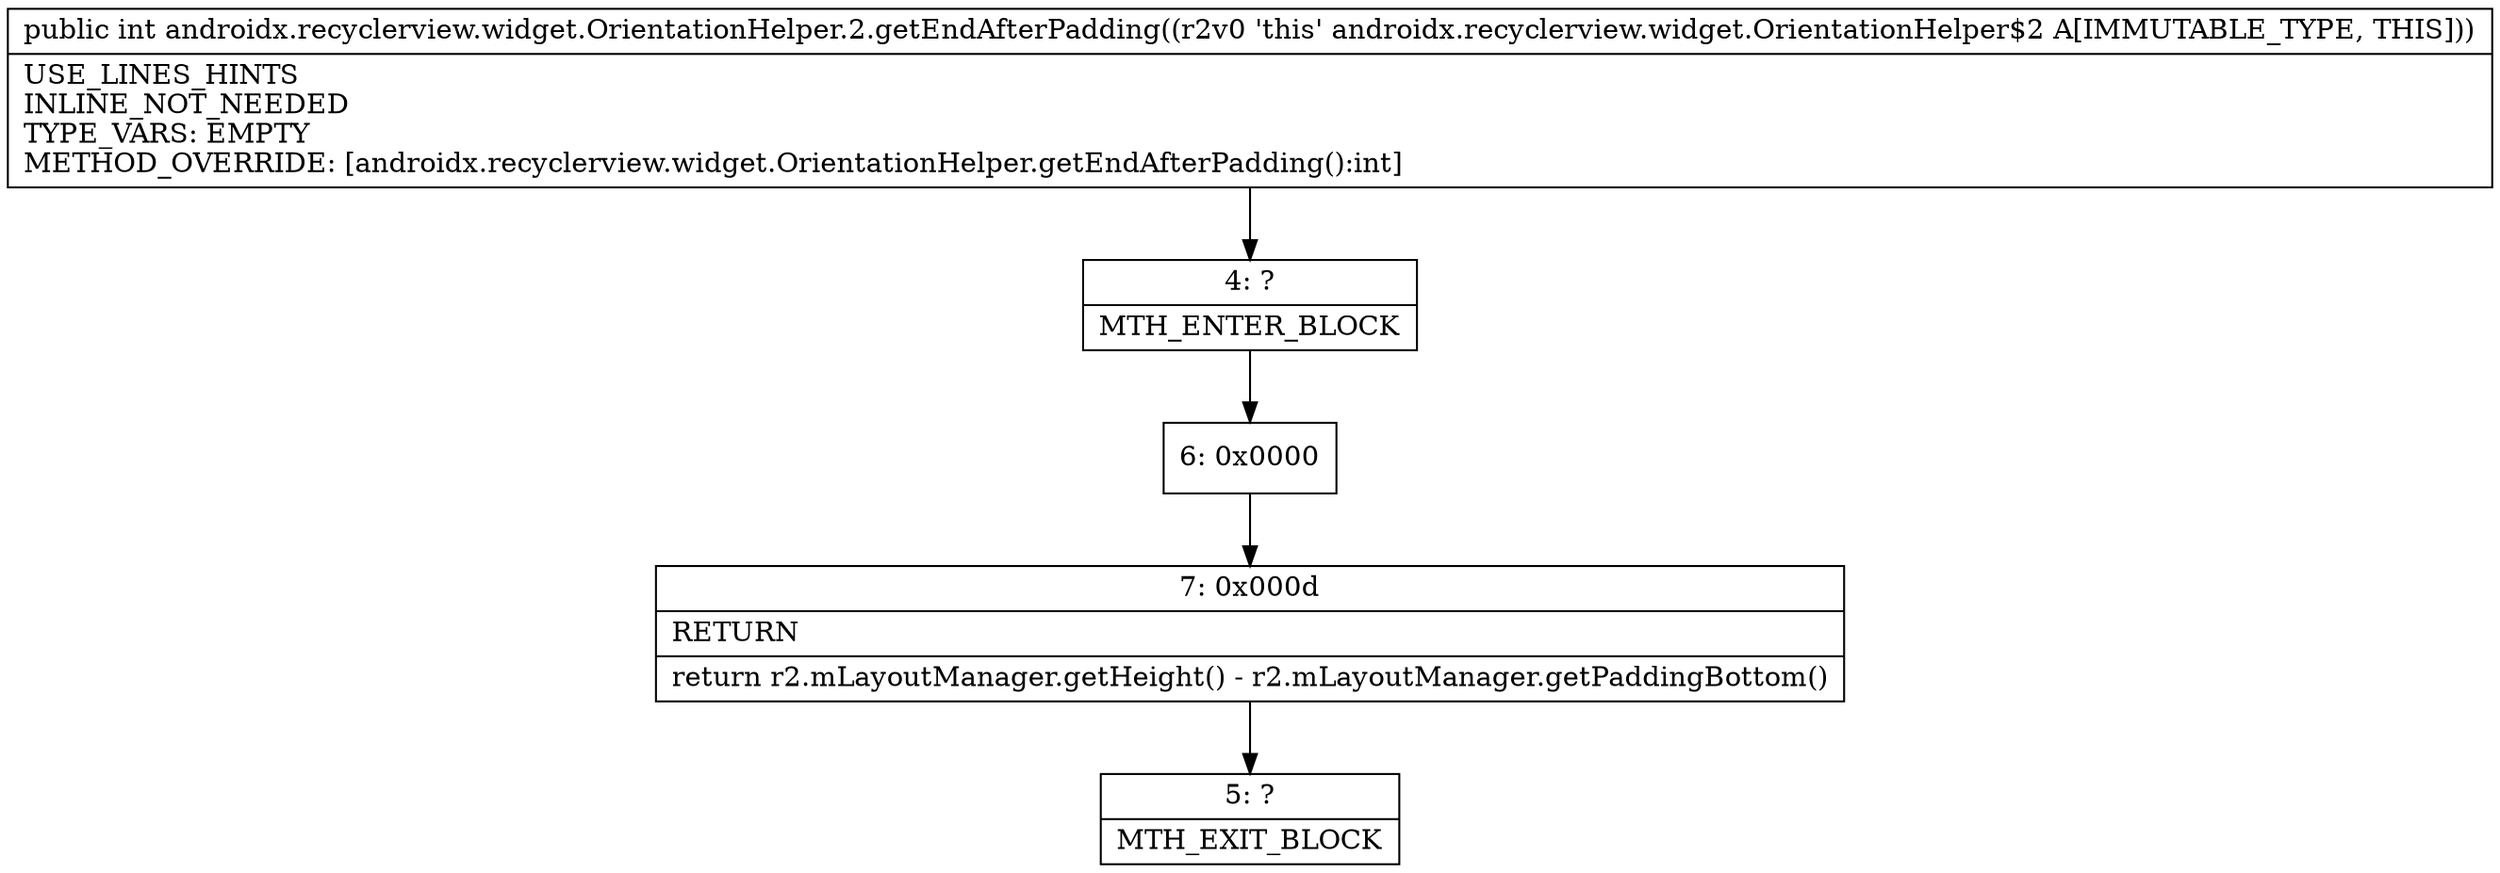 digraph "CFG forandroidx.recyclerview.widget.OrientationHelper.2.getEndAfterPadding()I" {
Node_4 [shape=record,label="{4\:\ ?|MTH_ENTER_BLOCK\l}"];
Node_6 [shape=record,label="{6\:\ 0x0000}"];
Node_7 [shape=record,label="{7\:\ 0x000d|RETURN\l|return r2.mLayoutManager.getHeight() \- r2.mLayoutManager.getPaddingBottom()\l}"];
Node_5 [shape=record,label="{5\:\ ?|MTH_EXIT_BLOCK\l}"];
MethodNode[shape=record,label="{public int androidx.recyclerview.widget.OrientationHelper.2.getEndAfterPadding((r2v0 'this' androidx.recyclerview.widget.OrientationHelper$2 A[IMMUTABLE_TYPE, THIS]))  | USE_LINES_HINTS\lINLINE_NOT_NEEDED\lTYPE_VARS: EMPTY\lMETHOD_OVERRIDE: [androidx.recyclerview.widget.OrientationHelper.getEndAfterPadding():int]\l}"];
MethodNode -> Node_4;Node_4 -> Node_6;
Node_6 -> Node_7;
Node_7 -> Node_5;
}

